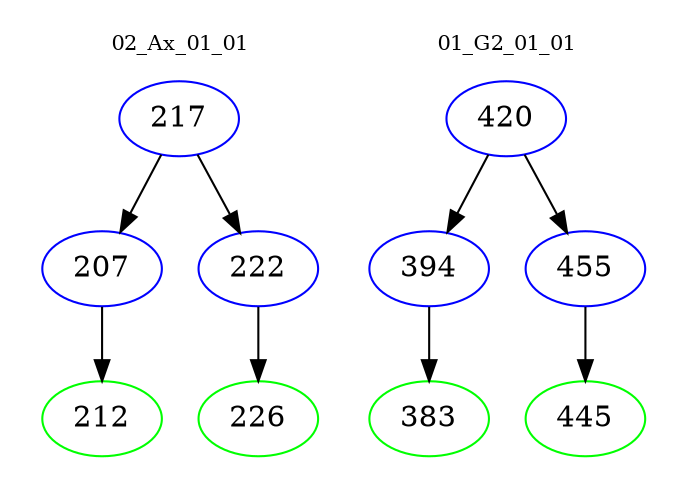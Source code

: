 digraph{
subgraph cluster_0 {
color = white
label = "02_Ax_01_01";
fontsize=10;
T0_217 [label="217", color="blue"]
T0_217 -> T0_207 [color="black"]
T0_207 [label="207", color="blue"]
T0_207 -> T0_212 [color="black"]
T0_212 [label="212", color="green"]
T0_217 -> T0_222 [color="black"]
T0_222 [label="222", color="blue"]
T0_222 -> T0_226 [color="black"]
T0_226 [label="226", color="green"]
}
subgraph cluster_1 {
color = white
label = "01_G2_01_01";
fontsize=10;
T1_420 [label="420", color="blue"]
T1_420 -> T1_394 [color="black"]
T1_394 [label="394", color="blue"]
T1_394 -> T1_383 [color="black"]
T1_383 [label="383", color="green"]
T1_420 -> T1_455 [color="black"]
T1_455 [label="455", color="blue"]
T1_455 -> T1_445 [color="black"]
T1_445 [label="445", color="green"]
}
}
